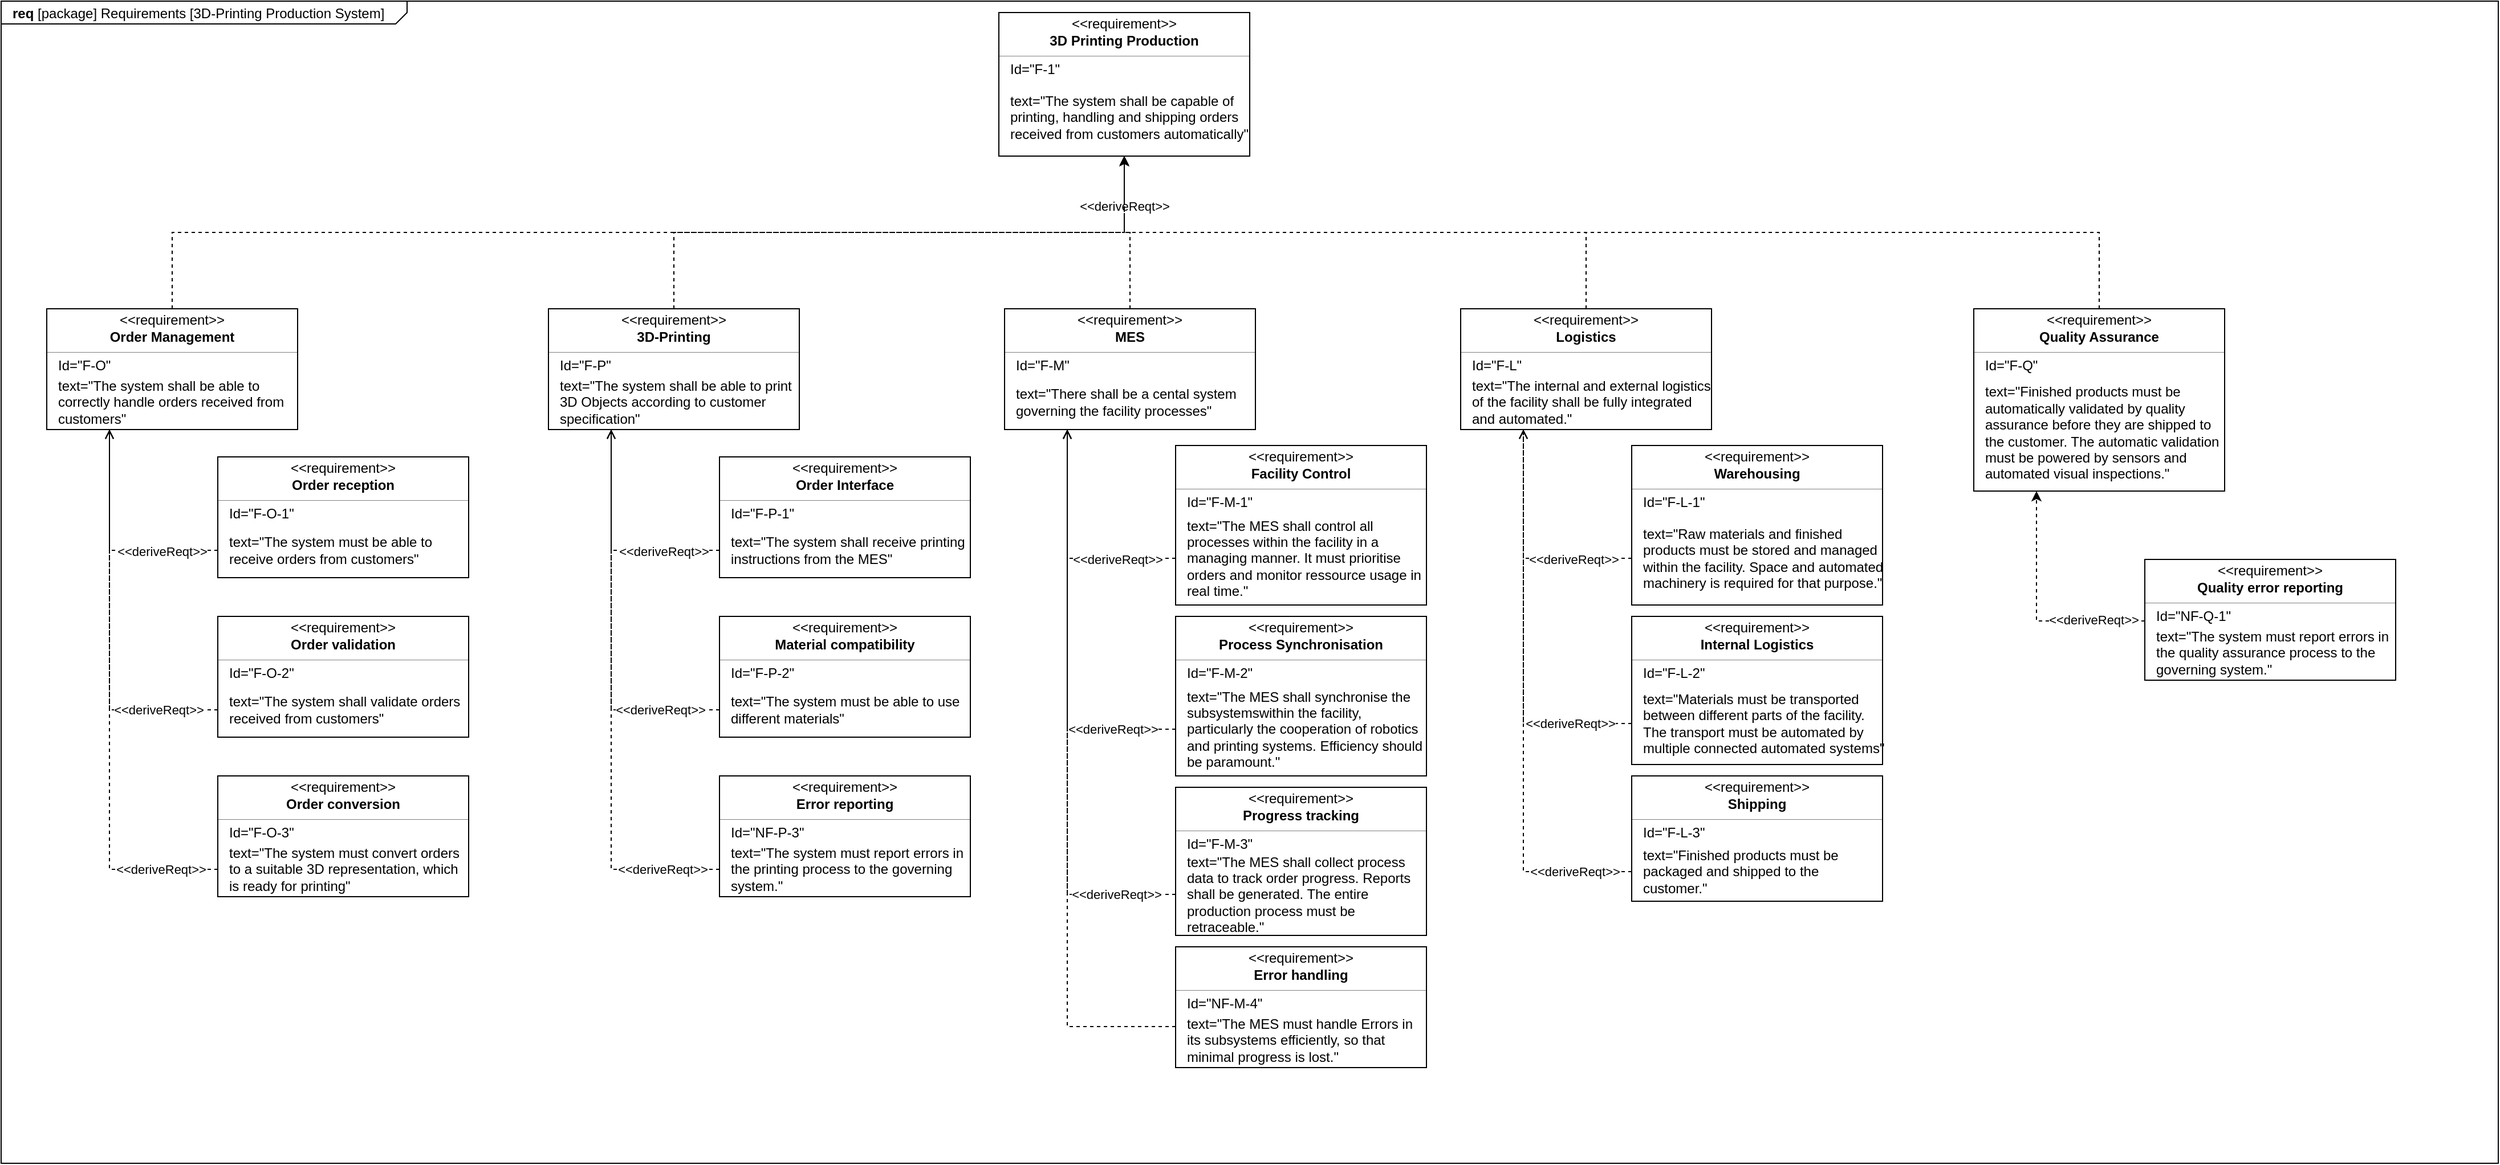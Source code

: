 <mxfile version="24.8.0">
  <diagram name="Page-1" id="KCYgEHQ_xMG1G2WC19Dg">
    <mxGraphModel dx="2444" dy="998" grid="1" gridSize="10" guides="1" tooltips="1" connect="1" arrows="1" fold="1" page="1" pageScale="1" pageWidth="850" pageHeight="1100" math="0" shadow="0">
      <root>
        <mxCell id="0" />
        <mxCell id="1" parent="0" />
        <mxCell id="_IO0_zcIHggkC3envVkG-2" value="&lt;p style=&quot;margin:0px;margin-top:4px;margin-left:10px;text-align:left;&quot;&gt;&lt;b&gt;req&lt;/b&gt; [package] Requirements [3D-Printing Production System]&lt;br&gt;&lt;/p&gt;" style="html=1;shape=mxgraph.sysml.package;html=1;overflow=fill;whiteSpace=wrap;labelX=356;" parent="1" vertex="1">
          <mxGeometry x="-560" y="50" width="2190" height="1020" as="geometry" />
        </mxCell>
        <mxCell id="_IO0_zcIHggkC3envVkG-3" value="" style="fontStyle=1;align=center;verticalAlign=middle;childLayout=stackLayout;horizontal=1;horizontalStack=0;resizeParent=1;resizeParentMax=0;resizeLast=0;marginBottom=0;" parent="1" vertex="1">
          <mxGeometry x="315" y="60" width="220" height="126" as="geometry" />
        </mxCell>
        <mxCell id="_IO0_zcIHggkC3envVkG-4" value="&amp;lt;&amp;lt;requirement&amp;gt;&amp;gt;" style="html=1;align=center;spacing=0;verticalAlign=middle;strokeColor=none;fillColor=none;whiteSpace=wrap;spacingTop=3;" parent="_IO0_zcIHggkC3envVkG-3" vertex="1">
          <mxGeometry width="220" height="16" as="geometry" />
        </mxCell>
        <mxCell id="_IO0_zcIHggkC3envVkG-5" value="3D Printing Production" style="html=1;align=center;spacing=0;verticalAlign=middle;strokeColor=none;fillColor=none;whiteSpace=wrap;fontStyle=1" parent="_IO0_zcIHggkC3envVkG-3" vertex="1">
          <mxGeometry y="16" width="220" height="18" as="geometry" />
        </mxCell>
        <mxCell id="_IO0_zcIHggkC3envVkG-6" value="" style="line;strokeWidth=0.25;fillColor=none;align=left;verticalAlign=middle;spacingTop=-1;spacingLeft=3;spacingRight=3;rotatable=0;labelPosition=right;points=[];portConstraint=eastwest;" parent="_IO0_zcIHggkC3envVkG-3" vertex="1">
          <mxGeometry y="34" width="220" height="8" as="geometry" />
        </mxCell>
        <mxCell id="_IO0_zcIHggkC3envVkG-8" value="Id=&quot;F-1&quot;" style="html=1;align=left;spacing=0;verticalAlign=middle;strokeColor=none;fillColor=none;whiteSpace=wrap;spacingLeft=10;" parent="_IO0_zcIHggkC3envVkG-3" vertex="1">
          <mxGeometry y="42" width="220" height="16" as="geometry" />
        </mxCell>
        <mxCell id="_IO0_zcIHggkC3envVkG-7" value="text=&quot;The system shall be capable of printing, handling and shipping orders received from customers automatically&quot;" style="html=1;align=left;spacing=0;verticalAlign=middle;strokeColor=none;fillColor=none;whiteSpace=wrap;spacingLeft=10;" parent="_IO0_zcIHggkC3envVkG-3" vertex="1">
          <mxGeometry y="58" width="220" height="68" as="geometry" />
        </mxCell>
        <mxCell id="_IO0_zcIHggkC3envVkG-10" value="" style="fontStyle=1;align=center;verticalAlign=middle;childLayout=stackLayout;horizontal=1;horizontalStack=0;resizeParent=1;resizeParentMax=0;resizeLast=0;marginBottom=0;" parent="1" vertex="1">
          <mxGeometry x="-520" y="320" width="220" height="106" as="geometry" />
        </mxCell>
        <mxCell id="_IO0_zcIHggkC3envVkG-11" value="&amp;lt;&amp;lt;requirement&amp;gt;&amp;gt;" style="html=1;align=center;spacing=0;verticalAlign=middle;strokeColor=none;fillColor=none;whiteSpace=wrap;spacingTop=3;" parent="_IO0_zcIHggkC3envVkG-10" vertex="1">
          <mxGeometry width="220" height="16" as="geometry" />
        </mxCell>
        <mxCell id="_IO0_zcIHggkC3envVkG-12" value="Order Management" style="html=1;align=center;spacing=0;verticalAlign=middle;strokeColor=none;fillColor=none;whiteSpace=wrap;fontStyle=1" parent="_IO0_zcIHggkC3envVkG-10" vertex="1">
          <mxGeometry y="16" width="220" height="18" as="geometry" />
        </mxCell>
        <mxCell id="_IO0_zcIHggkC3envVkG-13" value="" style="line;strokeWidth=0.25;fillColor=none;align=left;verticalAlign=middle;spacingTop=-1;spacingLeft=3;spacingRight=3;rotatable=0;labelPosition=right;points=[];portConstraint=eastwest;" parent="_IO0_zcIHggkC3envVkG-10" vertex="1">
          <mxGeometry y="34" width="220" height="8" as="geometry" />
        </mxCell>
        <mxCell id="_IO0_zcIHggkC3envVkG-15" value="Id=&quot;F-O&quot;" style="html=1;align=left;spacing=0;verticalAlign=middle;strokeColor=none;fillColor=none;whiteSpace=wrap;spacingLeft=10;" parent="_IO0_zcIHggkC3envVkG-10" vertex="1">
          <mxGeometry y="42" width="220" height="16" as="geometry" />
        </mxCell>
        <mxCell id="_IO0_zcIHggkC3envVkG-14" value="text=&quot;The system shall be able to correctly handle orders received from customers&quot;" style="html=1;align=left;spacing=0;verticalAlign=middle;strokeColor=none;fillColor=none;whiteSpace=wrap;spacingLeft=10;" parent="_IO0_zcIHggkC3envVkG-10" vertex="1">
          <mxGeometry y="58" width="220" height="48" as="geometry" />
        </mxCell>
        <mxCell id="_IO0_zcIHggkC3envVkG-28" style="edgeStyle=orthogonalEdgeStyle;rounded=0;orthogonalLoop=1;jettySize=auto;html=1;exitX=0.5;exitY=0;exitDx=0;exitDy=0;entryX=0.5;entryY=1;entryDx=0;entryDy=0;dashed=1;endArrow=open;endFill=0;" parent="1" source="_IO0_zcIHggkC3envVkG-11" target="_IO0_zcIHggkC3envVkG-7" edge="1">
          <mxGeometry relative="1" as="geometry" />
        </mxCell>
        <mxCell id="_IO0_zcIHggkC3envVkG-29" value="&lt;div&gt;&amp;lt;&amp;lt;deriveReqt&amp;gt;&amp;gt;&lt;/div&gt;" style="edgeLabel;html=1;align=center;verticalAlign=middle;resizable=0;points=[];" parent="_IO0_zcIHggkC3envVkG-28" vertex="1" connectable="0">
          <mxGeometry x="-0.199" y="1" relative="1" as="geometry">
            <mxPoint x="514" y="-22" as="offset" />
          </mxGeometry>
        </mxCell>
        <mxCell id="_IO0_zcIHggkC3envVkG-30" value="" style="fontStyle=1;align=center;verticalAlign=middle;childLayout=stackLayout;horizontal=1;horizontalStack=0;resizeParent=1;resizeParentMax=0;resizeLast=0;marginBottom=0;" parent="1" vertex="1">
          <mxGeometry x="-370" y="590" width="220" height="106" as="geometry" />
        </mxCell>
        <mxCell id="_IO0_zcIHggkC3envVkG-31" value="&amp;lt;&amp;lt;requirement&amp;gt;&amp;gt;" style="html=1;align=center;spacing=0;verticalAlign=middle;strokeColor=none;fillColor=none;whiteSpace=wrap;spacingTop=3;" parent="_IO0_zcIHggkC3envVkG-30" vertex="1">
          <mxGeometry width="220" height="16" as="geometry" />
        </mxCell>
        <mxCell id="_IO0_zcIHggkC3envVkG-32" value="Order validation" style="html=1;align=center;spacing=0;verticalAlign=middle;strokeColor=none;fillColor=none;whiteSpace=wrap;fontStyle=1" parent="_IO0_zcIHggkC3envVkG-30" vertex="1">
          <mxGeometry y="16" width="220" height="18" as="geometry" />
        </mxCell>
        <mxCell id="_IO0_zcIHggkC3envVkG-33" value="" style="line;strokeWidth=0.25;fillColor=none;align=left;verticalAlign=middle;spacingTop=-1;spacingLeft=3;spacingRight=3;rotatable=0;labelPosition=right;points=[];portConstraint=eastwest;" parent="_IO0_zcIHggkC3envVkG-30" vertex="1">
          <mxGeometry y="34" width="220" height="8" as="geometry" />
        </mxCell>
        <mxCell id="_IO0_zcIHggkC3envVkG-35" value="Id=&quot;F-O-2&quot;" style="html=1;align=left;spacing=0;verticalAlign=middle;strokeColor=none;fillColor=none;whiteSpace=wrap;spacingLeft=10;" parent="_IO0_zcIHggkC3envVkG-30" vertex="1">
          <mxGeometry y="42" width="220" height="16" as="geometry" />
        </mxCell>
        <mxCell id="_IO0_zcIHggkC3envVkG-34" value="text=&quot;The system shall validate orders received from customers&quot;" style="html=1;align=left;spacing=0;verticalAlign=middle;strokeColor=none;fillColor=none;whiteSpace=wrap;spacingLeft=10;" parent="_IO0_zcIHggkC3envVkG-30" vertex="1">
          <mxGeometry y="58" width="220" height="48" as="geometry" />
        </mxCell>
        <mxCell id="_IO0_zcIHggkC3envVkG-36" value="" style="fontStyle=1;align=center;verticalAlign=middle;childLayout=stackLayout;horizontal=1;horizontalStack=0;resizeParent=1;resizeParentMax=0;resizeLast=0;marginBottom=0;" parent="1" vertex="1">
          <mxGeometry x="-370" y="450" width="220" height="106" as="geometry" />
        </mxCell>
        <mxCell id="_IO0_zcIHggkC3envVkG-37" value="&amp;lt;&amp;lt;requirement&amp;gt;&amp;gt;" style="html=1;align=center;spacing=0;verticalAlign=middle;strokeColor=none;fillColor=none;whiteSpace=wrap;spacingTop=3;" parent="_IO0_zcIHggkC3envVkG-36" vertex="1">
          <mxGeometry width="220" height="16" as="geometry" />
        </mxCell>
        <mxCell id="_IO0_zcIHggkC3envVkG-38" value="Order reception" style="html=1;align=center;spacing=0;verticalAlign=middle;strokeColor=none;fillColor=none;whiteSpace=wrap;fontStyle=1" parent="_IO0_zcIHggkC3envVkG-36" vertex="1">
          <mxGeometry y="16" width="220" height="18" as="geometry" />
        </mxCell>
        <mxCell id="_IO0_zcIHggkC3envVkG-39" value="" style="line;strokeWidth=0.25;fillColor=none;align=left;verticalAlign=middle;spacingTop=-1;spacingLeft=3;spacingRight=3;rotatable=0;labelPosition=right;points=[];portConstraint=eastwest;" parent="_IO0_zcIHggkC3envVkG-36" vertex="1">
          <mxGeometry y="34" width="220" height="8" as="geometry" />
        </mxCell>
        <mxCell id="_IO0_zcIHggkC3envVkG-41" value="Id=&quot;F-O-1&quot;" style="html=1;align=left;spacing=0;verticalAlign=middle;strokeColor=none;fillColor=none;whiteSpace=wrap;spacingLeft=10;" parent="_IO0_zcIHggkC3envVkG-36" vertex="1">
          <mxGeometry y="42" width="220" height="16" as="geometry" />
        </mxCell>
        <mxCell id="_IO0_zcIHggkC3envVkG-40" value="text=&quot;The system must be able to receive orders from customers&quot;" style="html=1;align=left;spacing=0;verticalAlign=middle;strokeColor=none;fillColor=none;whiteSpace=wrap;spacingLeft=10;" parent="_IO0_zcIHggkC3envVkG-36" vertex="1">
          <mxGeometry y="58" width="220" height="48" as="geometry" />
        </mxCell>
        <mxCell id="_IO0_zcIHggkC3envVkG-42" value="" style="fontStyle=1;align=center;verticalAlign=middle;childLayout=stackLayout;horizontal=1;horizontalStack=0;resizeParent=1;resizeParentMax=0;resizeLast=0;marginBottom=0;" parent="1" vertex="1">
          <mxGeometry x="-370" y="730" width="220" height="106" as="geometry" />
        </mxCell>
        <mxCell id="_IO0_zcIHggkC3envVkG-43" value="&amp;lt;&amp;lt;requirement&amp;gt;&amp;gt;" style="html=1;align=center;spacing=0;verticalAlign=middle;strokeColor=none;fillColor=none;whiteSpace=wrap;spacingTop=3;" parent="_IO0_zcIHggkC3envVkG-42" vertex="1">
          <mxGeometry width="220" height="16" as="geometry" />
        </mxCell>
        <mxCell id="_IO0_zcIHggkC3envVkG-44" value="Order conversion" style="html=1;align=center;spacing=0;verticalAlign=middle;strokeColor=none;fillColor=none;whiteSpace=wrap;fontStyle=1" parent="_IO0_zcIHggkC3envVkG-42" vertex="1">
          <mxGeometry y="16" width="220" height="18" as="geometry" />
        </mxCell>
        <mxCell id="_IO0_zcIHggkC3envVkG-45" value="" style="line;strokeWidth=0.25;fillColor=none;align=left;verticalAlign=middle;spacingTop=-1;spacingLeft=3;spacingRight=3;rotatable=0;labelPosition=right;points=[];portConstraint=eastwest;" parent="_IO0_zcIHggkC3envVkG-42" vertex="1">
          <mxGeometry y="34" width="220" height="8" as="geometry" />
        </mxCell>
        <mxCell id="_IO0_zcIHggkC3envVkG-47" value="Id=&quot;F-O-3&quot;" style="html=1;align=left;spacing=0;verticalAlign=middle;strokeColor=none;fillColor=none;whiteSpace=wrap;spacingLeft=10;" parent="_IO0_zcIHggkC3envVkG-42" vertex="1">
          <mxGeometry y="42" width="220" height="16" as="geometry" />
        </mxCell>
        <mxCell id="_IO0_zcIHggkC3envVkG-46" value="text=&quot;The system must convert orders to a suitable 3D representation, which is ready for printing&quot;" style="html=1;align=left;spacing=0;verticalAlign=middle;strokeColor=none;fillColor=none;whiteSpace=wrap;spacingLeft=10;" parent="_IO0_zcIHggkC3envVkG-42" vertex="1">
          <mxGeometry y="58" width="220" height="48" as="geometry" />
        </mxCell>
        <mxCell id="_IO0_zcIHggkC3envVkG-48" style="edgeStyle=orthogonalEdgeStyle;rounded=0;orthogonalLoop=1;jettySize=auto;html=1;exitX=0;exitY=0.5;exitDx=0;exitDy=0;entryX=0.25;entryY=1;entryDx=0;entryDy=0;endArrow=open;endFill=0;dashed=1;" parent="1" source="_IO0_zcIHggkC3envVkG-40" target="_IO0_zcIHggkC3envVkG-14" edge="1">
          <mxGeometry relative="1" as="geometry">
            <mxPoint x="-465" y="420" as="targetPoint" />
          </mxGeometry>
        </mxCell>
        <mxCell id="_IO0_zcIHggkC3envVkG-52" value="&amp;lt;&amp;lt;deriveReqt&amp;gt;&amp;gt;" style="edgeLabel;html=1;align=center;verticalAlign=middle;resizable=0;points=[];" parent="_IO0_zcIHggkC3envVkG-48" vertex="1" connectable="0">
          <mxGeometry x="-0.509" y="1" relative="1" as="geometry">
            <mxPoint as="offset" />
          </mxGeometry>
        </mxCell>
        <mxCell id="_IO0_zcIHggkC3envVkG-50" style="edgeStyle=orthogonalEdgeStyle;rounded=0;orthogonalLoop=1;jettySize=auto;html=1;exitX=0;exitY=0.5;exitDx=0;exitDy=0;entryX=0.25;entryY=1;entryDx=0;entryDy=0;dashed=1;endArrow=open;endFill=0;" parent="1" source="_IO0_zcIHggkC3envVkG-34" target="_IO0_zcIHggkC3envVkG-14" edge="1">
          <mxGeometry relative="1" as="geometry">
            <mxPoint x="-470" y="430" as="targetPoint" />
          </mxGeometry>
        </mxCell>
        <mxCell id="_IO0_zcIHggkC3envVkG-53" value="&amp;lt;&amp;lt;deriveReqt&amp;gt;&amp;gt;" style="edgeLabel;html=1;align=center;verticalAlign=middle;resizable=0;points=[];" parent="_IO0_zcIHggkC3envVkG-50" vertex="1" connectable="0">
          <mxGeometry x="-0.694" relative="1" as="geometry">
            <mxPoint as="offset" />
          </mxGeometry>
        </mxCell>
        <mxCell id="_IO0_zcIHggkC3envVkG-51" style="edgeStyle=orthogonalEdgeStyle;rounded=0;orthogonalLoop=1;jettySize=auto;html=1;exitX=0;exitY=0.5;exitDx=0;exitDy=0;entryX=0.25;entryY=1;entryDx=0;entryDy=0;dashed=1;endArrow=open;endFill=0;" parent="1" source="_IO0_zcIHggkC3envVkG-46" target="_IO0_zcIHggkC3envVkG-14" edge="1">
          <mxGeometry relative="1" as="geometry" />
        </mxCell>
        <mxCell id="_IO0_zcIHggkC3envVkG-54" value="&amp;lt;&amp;lt;deriveReqt&amp;gt;&amp;gt;" style="edgeLabel;html=1;align=center;verticalAlign=middle;resizable=0;points=[];" parent="_IO0_zcIHggkC3envVkG-51" vertex="1" connectable="0">
          <mxGeometry x="-0.793" relative="1" as="geometry">
            <mxPoint as="offset" />
          </mxGeometry>
        </mxCell>
        <mxCell id="_IO0_zcIHggkC3envVkG-85" value="" style="fontStyle=1;align=center;verticalAlign=middle;childLayout=stackLayout;horizontal=1;horizontalStack=0;resizeParent=1;resizeParentMax=0;resizeLast=0;marginBottom=0;" parent="1" vertex="1">
          <mxGeometry x="-80" y="320" width="220" height="106" as="geometry" />
        </mxCell>
        <mxCell id="_IO0_zcIHggkC3envVkG-86" value="&amp;lt;&amp;lt;requirement&amp;gt;&amp;gt;" style="html=1;align=center;spacing=0;verticalAlign=middle;strokeColor=none;fillColor=none;whiteSpace=wrap;spacingTop=3;" parent="_IO0_zcIHggkC3envVkG-85" vertex="1">
          <mxGeometry width="220" height="16" as="geometry" />
        </mxCell>
        <mxCell id="_IO0_zcIHggkC3envVkG-87" value="3D-Printing" style="html=1;align=center;spacing=0;verticalAlign=middle;strokeColor=none;fillColor=none;whiteSpace=wrap;fontStyle=1" parent="_IO0_zcIHggkC3envVkG-85" vertex="1">
          <mxGeometry y="16" width="220" height="18" as="geometry" />
        </mxCell>
        <mxCell id="_IO0_zcIHggkC3envVkG-88" value="" style="line;strokeWidth=0.25;fillColor=none;align=left;verticalAlign=middle;spacingTop=-1;spacingLeft=3;spacingRight=3;rotatable=0;labelPosition=right;points=[];portConstraint=eastwest;" parent="_IO0_zcIHggkC3envVkG-85" vertex="1">
          <mxGeometry y="34" width="220" height="8" as="geometry" />
        </mxCell>
        <mxCell id="_IO0_zcIHggkC3envVkG-89" value="Id=&quot;F-P&quot;" style="html=1;align=left;spacing=0;verticalAlign=middle;strokeColor=none;fillColor=none;whiteSpace=wrap;spacingLeft=10;" parent="_IO0_zcIHggkC3envVkG-85" vertex="1">
          <mxGeometry y="42" width="220" height="16" as="geometry" />
        </mxCell>
        <mxCell id="_IO0_zcIHggkC3envVkG-90" value="text=&quot;The system shall be able to print 3D Objects according to customer specification&quot;" style="html=1;align=left;spacing=0;verticalAlign=middle;strokeColor=none;fillColor=none;whiteSpace=wrap;spacingLeft=10;" parent="_IO0_zcIHggkC3envVkG-85" vertex="1">
          <mxGeometry y="58" width="220" height="48" as="geometry" />
        </mxCell>
        <mxCell id="_IO0_zcIHggkC3envVkG-91" value="" style="fontStyle=1;align=center;verticalAlign=middle;childLayout=stackLayout;horizontal=1;horizontalStack=0;resizeParent=1;resizeParentMax=0;resizeLast=0;marginBottom=0;" parent="1" vertex="1">
          <mxGeometry x="70" y="590" width="220" height="106" as="geometry" />
        </mxCell>
        <mxCell id="_IO0_zcIHggkC3envVkG-92" value="&amp;lt;&amp;lt;requirement&amp;gt;&amp;gt;" style="html=1;align=center;spacing=0;verticalAlign=middle;strokeColor=none;fillColor=none;whiteSpace=wrap;spacingTop=3;" parent="_IO0_zcIHggkC3envVkG-91" vertex="1">
          <mxGeometry width="220" height="16" as="geometry" />
        </mxCell>
        <mxCell id="_IO0_zcIHggkC3envVkG-93" value="Material compatibility" style="html=1;align=center;spacing=0;verticalAlign=middle;strokeColor=none;fillColor=none;whiteSpace=wrap;fontStyle=1" parent="_IO0_zcIHggkC3envVkG-91" vertex="1">
          <mxGeometry y="16" width="220" height="18" as="geometry" />
        </mxCell>
        <mxCell id="_IO0_zcIHggkC3envVkG-94" value="" style="line;strokeWidth=0.25;fillColor=none;align=left;verticalAlign=middle;spacingTop=-1;spacingLeft=3;spacingRight=3;rotatable=0;labelPosition=right;points=[];portConstraint=eastwest;" parent="_IO0_zcIHggkC3envVkG-91" vertex="1">
          <mxGeometry y="34" width="220" height="8" as="geometry" />
        </mxCell>
        <mxCell id="_IO0_zcIHggkC3envVkG-95" value="Id=&quot;F-P-2&quot;" style="html=1;align=left;spacing=0;verticalAlign=middle;strokeColor=none;fillColor=none;whiteSpace=wrap;spacingLeft=10;" parent="_IO0_zcIHggkC3envVkG-91" vertex="1">
          <mxGeometry y="42" width="220" height="16" as="geometry" />
        </mxCell>
        <mxCell id="_IO0_zcIHggkC3envVkG-96" value="text=&quot;The system must be able to use different materials&quot;" style="html=1;align=left;spacing=0;verticalAlign=middle;strokeColor=none;fillColor=none;whiteSpace=wrap;spacingLeft=10;" parent="_IO0_zcIHggkC3envVkG-91" vertex="1">
          <mxGeometry y="58" width="220" height="48" as="geometry" />
        </mxCell>
        <mxCell id="_IO0_zcIHggkC3envVkG-97" value="" style="fontStyle=1;align=center;verticalAlign=middle;childLayout=stackLayout;horizontal=1;horizontalStack=0;resizeParent=1;resizeParentMax=0;resizeLast=0;marginBottom=0;" parent="1" vertex="1">
          <mxGeometry x="70" y="450" width="220" height="106" as="geometry" />
        </mxCell>
        <mxCell id="_IO0_zcIHggkC3envVkG-98" value="&amp;lt;&amp;lt;requirement&amp;gt;&amp;gt;" style="html=1;align=center;spacing=0;verticalAlign=middle;strokeColor=none;fillColor=none;whiteSpace=wrap;spacingTop=3;" parent="_IO0_zcIHggkC3envVkG-97" vertex="1">
          <mxGeometry width="220" height="16" as="geometry" />
        </mxCell>
        <mxCell id="_IO0_zcIHggkC3envVkG-99" value="Order Interface" style="html=1;align=center;spacing=0;verticalAlign=middle;strokeColor=none;fillColor=none;whiteSpace=wrap;fontStyle=1" parent="_IO0_zcIHggkC3envVkG-97" vertex="1">
          <mxGeometry y="16" width="220" height="18" as="geometry" />
        </mxCell>
        <mxCell id="_IO0_zcIHggkC3envVkG-100" value="" style="line;strokeWidth=0.25;fillColor=none;align=left;verticalAlign=middle;spacingTop=-1;spacingLeft=3;spacingRight=3;rotatable=0;labelPosition=right;points=[];portConstraint=eastwest;" parent="_IO0_zcIHggkC3envVkG-97" vertex="1">
          <mxGeometry y="34" width="220" height="8" as="geometry" />
        </mxCell>
        <mxCell id="_IO0_zcIHggkC3envVkG-101" value="Id=&quot;F-P-1&quot;" style="html=1;align=left;spacing=0;verticalAlign=middle;strokeColor=none;fillColor=none;whiteSpace=wrap;spacingLeft=10;" parent="_IO0_zcIHggkC3envVkG-97" vertex="1">
          <mxGeometry y="42" width="220" height="16" as="geometry" />
        </mxCell>
        <mxCell id="_IO0_zcIHggkC3envVkG-102" value="text=&quot;The system shall receive printing instructions from the MES&quot;" style="html=1;align=left;spacing=0;verticalAlign=middle;strokeColor=none;fillColor=none;whiteSpace=wrap;spacingLeft=10;" parent="_IO0_zcIHggkC3envVkG-97" vertex="1">
          <mxGeometry y="58" width="220" height="48" as="geometry" />
        </mxCell>
        <mxCell id="_IO0_zcIHggkC3envVkG-103" value="" style="fontStyle=1;align=center;verticalAlign=middle;childLayout=stackLayout;horizontal=1;horizontalStack=0;resizeParent=1;resizeParentMax=0;resizeLast=0;marginBottom=0;" parent="1" vertex="1">
          <mxGeometry x="70" y="730" width="220" height="106" as="geometry" />
        </mxCell>
        <mxCell id="_IO0_zcIHggkC3envVkG-104" value="&amp;lt;&amp;lt;requirement&amp;gt;&amp;gt;" style="html=1;align=center;spacing=0;verticalAlign=middle;strokeColor=none;fillColor=none;whiteSpace=wrap;spacingTop=3;" parent="_IO0_zcIHggkC3envVkG-103" vertex="1">
          <mxGeometry width="220" height="16" as="geometry" />
        </mxCell>
        <mxCell id="_IO0_zcIHggkC3envVkG-105" value="Error reporting" style="html=1;align=center;spacing=0;verticalAlign=middle;strokeColor=none;fillColor=none;whiteSpace=wrap;fontStyle=1" parent="_IO0_zcIHggkC3envVkG-103" vertex="1">
          <mxGeometry y="16" width="220" height="18" as="geometry" />
        </mxCell>
        <mxCell id="_IO0_zcIHggkC3envVkG-106" value="" style="line;strokeWidth=0.25;fillColor=none;align=left;verticalAlign=middle;spacingTop=-1;spacingLeft=3;spacingRight=3;rotatable=0;labelPosition=right;points=[];portConstraint=eastwest;" parent="_IO0_zcIHggkC3envVkG-103" vertex="1">
          <mxGeometry y="34" width="220" height="8" as="geometry" />
        </mxCell>
        <mxCell id="_IO0_zcIHggkC3envVkG-107" value="Id=&quot;NF-P-3&quot;" style="html=1;align=left;spacing=0;verticalAlign=middle;strokeColor=none;fillColor=none;whiteSpace=wrap;spacingLeft=10;" parent="_IO0_zcIHggkC3envVkG-103" vertex="1">
          <mxGeometry y="42" width="220" height="16" as="geometry" />
        </mxCell>
        <mxCell id="_IO0_zcIHggkC3envVkG-108" value="text=&quot;The system must report errors in the printing process to the governing system.&quot;" style="html=1;align=left;spacing=0;verticalAlign=middle;strokeColor=none;fillColor=none;whiteSpace=wrap;spacingLeft=10;" parent="_IO0_zcIHggkC3envVkG-103" vertex="1">
          <mxGeometry y="58" width="220" height="48" as="geometry" />
        </mxCell>
        <mxCell id="_IO0_zcIHggkC3envVkG-109" style="edgeStyle=orthogonalEdgeStyle;rounded=0;orthogonalLoop=1;jettySize=auto;html=1;exitX=0;exitY=0.5;exitDx=0;exitDy=0;entryX=0.25;entryY=1;entryDx=0;entryDy=0;endArrow=open;endFill=0;dashed=1;" parent="1" source="_IO0_zcIHggkC3envVkG-102" target="_IO0_zcIHggkC3envVkG-90" edge="1">
          <mxGeometry relative="1" as="geometry">
            <mxPoint x="-25" y="420" as="targetPoint" />
          </mxGeometry>
        </mxCell>
        <mxCell id="_IO0_zcIHggkC3envVkG-110" value="&amp;lt;&amp;lt;deriveReqt&amp;gt;&amp;gt;" style="edgeLabel;html=1;align=center;verticalAlign=middle;resizable=0;points=[];" parent="_IO0_zcIHggkC3envVkG-109" vertex="1" connectable="0">
          <mxGeometry x="-0.509" y="1" relative="1" as="geometry">
            <mxPoint as="offset" />
          </mxGeometry>
        </mxCell>
        <mxCell id="_IO0_zcIHggkC3envVkG-111" style="edgeStyle=orthogonalEdgeStyle;rounded=0;orthogonalLoop=1;jettySize=auto;html=1;exitX=0;exitY=0.5;exitDx=0;exitDy=0;entryX=0.25;entryY=1;entryDx=0;entryDy=0;dashed=1;endArrow=open;endFill=0;" parent="1" source="_IO0_zcIHggkC3envVkG-96" target="_IO0_zcIHggkC3envVkG-90" edge="1">
          <mxGeometry relative="1" as="geometry">
            <mxPoint x="-30" y="430" as="targetPoint" />
          </mxGeometry>
        </mxCell>
        <mxCell id="_IO0_zcIHggkC3envVkG-112" value="&amp;lt;&amp;lt;deriveReqt&amp;gt;&amp;gt;" style="edgeLabel;html=1;align=center;verticalAlign=middle;resizable=0;points=[];" parent="_IO0_zcIHggkC3envVkG-111" vertex="1" connectable="0">
          <mxGeometry x="-0.694" relative="1" as="geometry">
            <mxPoint as="offset" />
          </mxGeometry>
        </mxCell>
        <mxCell id="_IO0_zcIHggkC3envVkG-113" style="edgeStyle=orthogonalEdgeStyle;rounded=0;orthogonalLoop=1;jettySize=auto;html=1;exitX=0;exitY=0.5;exitDx=0;exitDy=0;entryX=0.25;entryY=1;entryDx=0;entryDy=0;dashed=1;endArrow=open;endFill=0;" parent="1" source="_IO0_zcIHggkC3envVkG-108" target="_IO0_zcIHggkC3envVkG-90" edge="1">
          <mxGeometry relative="1" as="geometry" />
        </mxCell>
        <mxCell id="_IO0_zcIHggkC3envVkG-114" value="&amp;lt;&amp;lt;deriveReqt&amp;gt;&amp;gt;" style="edgeLabel;html=1;align=center;verticalAlign=middle;resizable=0;points=[];" parent="_IO0_zcIHggkC3envVkG-113" vertex="1" connectable="0">
          <mxGeometry x="-0.793" relative="1" as="geometry">
            <mxPoint as="offset" />
          </mxGeometry>
        </mxCell>
        <mxCell id="_IO0_zcIHggkC3envVkG-115" style="edgeStyle=orthogonalEdgeStyle;rounded=0;orthogonalLoop=1;jettySize=auto;html=1;exitX=0.5;exitY=0;exitDx=0;exitDy=0;entryX=0.5;entryY=1;entryDx=0;entryDy=0;dashed=1;endArrow=open;endFill=0;" parent="1" source="_IO0_zcIHggkC3envVkG-86" target="_IO0_zcIHggkC3envVkG-7" edge="1">
          <mxGeometry relative="1" as="geometry" />
        </mxCell>
        <mxCell id="_IO0_zcIHggkC3envVkG-116" value="" style="fontStyle=1;align=center;verticalAlign=middle;childLayout=stackLayout;horizontal=1;horizontalStack=0;resizeParent=1;resizeParentMax=0;resizeLast=0;marginBottom=0;" parent="1" vertex="1">
          <mxGeometry x="320" y="320" width="220" height="106" as="geometry" />
        </mxCell>
        <mxCell id="_IO0_zcIHggkC3envVkG-117" value="&amp;lt;&amp;lt;requirement&amp;gt;&amp;gt;" style="html=1;align=center;spacing=0;verticalAlign=middle;strokeColor=none;fillColor=none;whiteSpace=wrap;spacingTop=3;" parent="_IO0_zcIHggkC3envVkG-116" vertex="1">
          <mxGeometry width="220" height="16" as="geometry" />
        </mxCell>
        <mxCell id="_IO0_zcIHggkC3envVkG-118" value="MES" style="html=1;align=center;spacing=0;verticalAlign=middle;strokeColor=none;fillColor=none;whiteSpace=wrap;fontStyle=1" parent="_IO0_zcIHggkC3envVkG-116" vertex="1">
          <mxGeometry y="16" width="220" height="18" as="geometry" />
        </mxCell>
        <mxCell id="_IO0_zcIHggkC3envVkG-119" value="" style="line;strokeWidth=0.25;fillColor=none;align=left;verticalAlign=middle;spacingTop=-1;spacingLeft=3;spacingRight=3;rotatable=0;labelPosition=right;points=[];portConstraint=eastwest;" parent="_IO0_zcIHggkC3envVkG-116" vertex="1">
          <mxGeometry y="34" width="220" height="8" as="geometry" />
        </mxCell>
        <mxCell id="_IO0_zcIHggkC3envVkG-120" value="Id=&quot;F-M&quot;" style="html=1;align=left;spacing=0;verticalAlign=middle;strokeColor=none;fillColor=none;whiteSpace=wrap;spacingLeft=10;" parent="_IO0_zcIHggkC3envVkG-116" vertex="1">
          <mxGeometry y="42" width="220" height="16" as="geometry" />
        </mxCell>
        <mxCell id="_IO0_zcIHggkC3envVkG-121" value="text=&quot;There shall be a cental system governing the facility processes&quot;" style="html=1;align=left;spacing=0;verticalAlign=middle;strokeColor=none;fillColor=none;whiteSpace=wrap;spacingLeft=10;" parent="_IO0_zcIHggkC3envVkG-116" vertex="1">
          <mxGeometry y="58" width="220" height="48" as="geometry" />
        </mxCell>
        <mxCell id="_IO0_zcIHggkC3envVkG-122" value="" style="fontStyle=1;align=center;verticalAlign=middle;childLayout=stackLayout;horizontal=1;horizontalStack=0;resizeParent=1;resizeParentMax=0;resizeLast=0;marginBottom=0;" parent="1" vertex="1">
          <mxGeometry x="470" y="590" width="220" height="140" as="geometry" />
        </mxCell>
        <mxCell id="_IO0_zcIHggkC3envVkG-123" value="&amp;lt;&amp;lt;requirement&amp;gt;&amp;gt;" style="html=1;align=center;spacing=0;verticalAlign=middle;strokeColor=none;fillColor=none;whiteSpace=wrap;spacingTop=3;" parent="_IO0_zcIHggkC3envVkG-122" vertex="1">
          <mxGeometry width="220" height="16" as="geometry" />
        </mxCell>
        <mxCell id="_IO0_zcIHggkC3envVkG-124" value="Process Synchronisation" style="html=1;align=center;spacing=0;verticalAlign=middle;strokeColor=none;fillColor=none;whiteSpace=wrap;fontStyle=1" parent="_IO0_zcIHggkC3envVkG-122" vertex="1">
          <mxGeometry y="16" width="220" height="18" as="geometry" />
        </mxCell>
        <mxCell id="_IO0_zcIHggkC3envVkG-125" value="" style="line;strokeWidth=0.25;fillColor=none;align=left;verticalAlign=middle;spacingTop=-1;spacingLeft=3;spacingRight=3;rotatable=0;labelPosition=right;points=[];portConstraint=eastwest;" parent="_IO0_zcIHggkC3envVkG-122" vertex="1">
          <mxGeometry y="34" width="220" height="8" as="geometry" />
        </mxCell>
        <mxCell id="_IO0_zcIHggkC3envVkG-126" value="Id=&quot;F-M-2&quot;" style="html=1;align=left;spacing=0;verticalAlign=middle;strokeColor=none;fillColor=none;whiteSpace=wrap;spacingLeft=10;" parent="_IO0_zcIHggkC3envVkG-122" vertex="1">
          <mxGeometry y="42" width="220" height="16" as="geometry" />
        </mxCell>
        <mxCell id="_IO0_zcIHggkC3envVkG-127" value="text=&quot;The MES shall synchronise the subsystemswithin the facility, particularly the cooperation of robotics and printing systems. Efficiency should be paramount.&quot;" style="html=1;align=left;spacing=0;verticalAlign=middle;strokeColor=none;fillColor=none;whiteSpace=wrap;spacingLeft=10;" parent="_IO0_zcIHggkC3envVkG-122" vertex="1">
          <mxGeometry y="58" width="220" height="82" as="geometry" />
        </mxCell>
        <mxCell id="_IO0_zcIHggkC3envVkG-128" value="" style="fontStyle=1;align=center;verticalAlign=middle;childLayout=stackLayout;horizontal=1;horizontalStack=0;resizeParent=1;resizeParentMax=0;resizeLast=0;marginBottom=0;" parent="1" vertex="1">
          <mxGeometry x="470" y="440" width="220" height="140" as="geometry" />
        </mxCell>
        <mxCell id="_IO0_zcIHggkC3envVkG-129" value="&amp;lt;&amp;lt;requirement&amp;gt;&amp;gt;" style="html=1;align=center;spacing=0;verticalAlign=middle;strokeColor=none;fillColor=none;whiteSpace=wrap;spacingTop=3;" parent="_IO0_zcIHggkC3envVkG-128" vertex="1">
          <mxGeometry width="220" height="16" as="geometry" />
        </mxCell>
        <mxCell id="_IO0_zcIHggkC3envVkG-130" value="Facility Control" style="html=1;align=center;spacing=0;verticalAlign=middle;strokeColor=none;fillColor=none;whiteSpace=wrap;fontStyle=1" parent="_IO0_zcIHggkC3envVkG-128" vertex="1">
          <mxGeometry y="16" width="220" height="18" as="geometry" />
        </mxCell>
        <mxCell id="_IO0_zcIHggkC3envVkG-131" value="" style="line;strokeWidth=0.25;fillColor=none;align=left;verticalAlign=middle;spacingTop=-1;spacingLeft=3;spacingRight=3;rotatable=0;labelPosition=right;points=[];portConstraint=eastwest;" parent="_IO0_zcIHggkC3envVkG-128" vertex="1">
          <mxGeometry y="34" width="220" height="8" as="geometry" />
        </mxCell>
        <mxCell id="_IO0_zcIHggkC3envVkG-132" value="Id=&quot;F-M-1&quot;" style="html=1;align=left;spacing=0;verticalAlign=middle;strokeColor=none;fillColor=none;whiteSpace=wrap;spacingLeft=10;" parent="_IO0_zcIHggkC3envVkG-128" vertex="1">
          <mxGeometry y="42" width="220" height="16" as="geometry" />
        </mxCell>
        <mxCell id="_IO0_zcIHggkC3envVkG-133" value="text=&quot;The MES shall control all processes within the facility in a managing manner. It must prioritise orders and monitor ressource usage in real time.&quot;" style="html=1;align=left;spacing=0;verticalAlign=middle;strokeColor=none;fillColor=none;whiteSpace=wrap;spacingLeft=10;" parent="_IO0_zcIHggkC3envVkG-128" vertex="1">
          <mxGeometry y="58" width="220" height="82" as="geometry" />
        </mxCell>
        <mxCell id="_IO0_zcIHggkC3envVkG-134" value="" style="fontStyle=1;align=center;verticalAlign=middle;childLayout=stackLayout;horizontal=1;horizontalStack=0;resizeParent=1;resizeParentMax=0;resizeLast=0;marginBottom=0;" parent="1" vertex="1">
          <mxGeometry x="470" y="740" width="220" height="130" as="geometry" />
        </mxCell>
        <mxCell id="_IO0_zcIHggkC3envVkG-135" value="&amp;lt;&amp;lt;requirement&amp;gt;&amp;gt;" style="html=1;align=center;spacing=0;verticalAlign=middle;strokeColor=none;fillColor=none;whiteSpace=wrap;spacingTop=3;" parent="_IO0_zcIHggkC3envVkG-134" vertex="1">
          <mxGeometry width="220" height="16" as="geometry" />
        </mxCell>
        <mxCell id="_IO0_zcIHggkC3envVkG-136" value="Progress tracking" style="html=1;align=center;spacing=0;verticalAlign=middle;strokeColor=none;fillColor=none;whiteSpace=wrap;fontStyle=1" parent="_IO0_zcIHggkC3envVkG-134" vertex="1">
          <mxGeometry y="16" width="220" height="18" as="geometry" />
        </mxCell>
        <mxCell id="_IO0_zcIHggkC3envVkG-137" value="" style="line;strokeWidth=0.25;fillColor=none;align=left;verticalAlign=middle;spacingTop=-1;spacingLeft=3;spacingRight=3;rotatable=0;labelPosition=right;points=[];portConstraint=eastwest;" parent="_IO0_zcIHggkC3envVkG-134" vertex="1">
          <mxGeometry y="34" width="220" height="8" as="geometry" />
        </mxCell>
        <mxCell id="_IO0_zcIHggkC3envVkG-138" value="Id=&quot;F-M-3&quot;" style="html=1;align=left;spacing=0;verticalAlign=middle;strokeColor=none;fillColor=none;whiteSpace=wrap;spacingLeft=10;" parent="_IO0_zcIHggkC3envVkG-134" vertex="1">
          <mxGeometry y="42" width="220" height="16" as="geometry" />
        </mxCell>
        <mxCell id="_IO0_zcIHggkC3envVkG-139" value="text=&quot;The MES shall collect process data to track order progress. Reports shall be generated. The entire production process must be retraceable.&quot;" style="html=1;align=left;spacing=0;verticalAlign=middle;strokeColor=none;fillColor=none;whiteSpace=wrap;spacingLeft=10;" parent="_IO0_zcIHggkC3envVkG-134" vertex="1">
          <mxGeometry y="58" width="220" height="72" as="geometry" />
        </mxCell>
        <mxCell id="_IO0_zcIHggkC3envVkG-140" style="edgeStyle=orthogonalEdgeStyle;rounded=0;orthogonalLoop=1;jettySize=auto;html=1;exitX=0;exitY=0.5;exitDx=0;exitDy=0;entryX=0.25;entryY=1;entryDx=0;entryDy=0;endArrow=open;endFill=0;dashed=1;" parent="1" source="_IO0_zcIHggkC3envVkG-133" target="_IO0_zcIHggkC3envVkG-121" edge="1">
          <mxGeometry relative="1" as="geometry">
            <mxPoint x="375" y="420" as="targetPoint" />
          </mxGeometry>
        </mxCell>
        <mxCell id="_IO0_zcIHggkC3envVkG-141" value="&amp;lt;&amp;lt;deriveReqt&amp;gt;&amp;gt;" style="edgeLabel;html=1;align=center;verticalAlign=middle;resizable=0;points=[];" parent="_IO0_zcIHggkC3envVkG-140" vertex="1" connectable="0">
          <mxGeometry x="-0.509" y="1" relative="1" as="geometry">
            <mxPoint as="offset" />
          </mxGeometry>
        </mxCell>
        <mxCell id="_IO0_zcIHggkC3envVkG-142" style="edgeStyle=orthogonalEdgeStyle;rounded=0;orthogonalLoop=1;jettySize=auto;html=1;exitX=0;exitY=0.5;exitDx=0;exitDy=0;entryX=0.25;entryY=1;entryDx=0;entryDy=0;dashed=1;endArrow=open;endFill=0;" parent="1" source="_IO0_zcIHggkC3envVkG-127" target="_IO0_zcIHggkC3envVkG-121" edge="1">
          <mxGeometry relative="1" as="geometry">
            <mxPoint x="370" y="430" as="targetPoint" />
          </mxGeometry>
        </mxCell>
        <mxCell id="_IO0_zcIHggkC3envVkG-143" value="&amp;lt;&amp;lt;deriveReqt&amp;gt;&amp;gt;" style="edgeLabel;html=1;align=center;verticalAlign=middle;resizable=0;points=[];" parent="_IO0_zcIHggkC3envVkG-142" vertex="1" connectable="0">
          <mxGeometry x="-0.694" relative="1" as="geometry">
            <mxPoint as="offset" />
          </mxGeometry>
        </mxCell>
        <mxCell id="_IO0_zcIHggkC3envVkG-144" style="edgeStyle=orthogonalEdgeStyle;rounded=0;orthogonalLoop=1;jettySize=auto;html=1;exitX=0;exitY=0.5;exitDx=0;exitDy=0;entryX=0.25;entryY=1;entryDx=0;entryDy=0;dashed=1;endArrow=open;endFill=0;" parent="1" source="_IO0_zcIHggkC3envVkG-139" target="_IO0_zcIHggkC3envVkG-121" edge="1">
          <mxGeometry relative="1" as="geometry" />
        </mxCell>
        <mxCell id="_IO0_zcIHggkC3envVkG-145" value="&amp;lt;&amp;lt;deriveReqt&amp;gt;&amp;gt;" style="edgeLabel;html=1;align=center;verticalAlign=middle;resizable=0;points=[];" parent="_IO0_zcIHggkC3envVkG-144" vertex="1" connectable="0">
          <mxGeometry x="-0.793" relative="1" as="geometry">
            <mxPoint as="offset" />
          </mxGeometry>
        </mxCell>
        <mxCell id="_IO0_zcIHggkC3envVkG-146" style="edgeStyle=orthogonalEdgeStyle;rounded=0;orthogonalLoop=1;jettySize=auto;html=1;exitX=0.5;exitY=0;exitDx=0;exitDy=0;entryX=0.5;entryY=1;entryDx=0;entryDy=0;endArrow=open;endFill=0;dashed=1;" parent="1" source="_IO0_zcIHggkC3envVkG-117" target="_IO0_zcIHggkC3envVkG-7" edge="1">
          <mxGeometry relative="1" as="geometry" />
        </mxCell>
        <mxCell id="_IO0_zcIHggkC3envVkG-154" value="" style="fontStyle=1;align=center;verticalAlign=middle;childLayout=stackLayout;horizontal=1;horizontalStack=0;resizeParent=1;resizeParentMax=0;resizeLast=0;marginBottom=0;" parent="1" vertex="1">
          <mxGeometry x="720" y="320" width="220" height="106" as="geometry" />
        </mxCell>
        <mxCell id="_IO0_zcIHggkC3envVkG-155" value="&amp;lt;&amp;lt;requirement&amp;gt;&amp;gt;" style="html=1;align=center;spacing=0;verticalAlign=middle;strokeColor=none;fillColor=none;whiteSpace=wrap;spacingTop=3;" parent="_IO0_zcIHggkC3envVkG-154" vertex="1">
          <mxGeometry width="220" height="16" as="geometry" />
        </mxCell>
        <mxCell id="_IO0_zcIHggkC3envVkG-156" value="Logistics" style="html=1;align=center;spacing=0;verticalAlign=middle;strokeColor=none;fillColor=none;whiteSpace=wrap;fontStyle=1" parent="_IO0_zcIHggkC3envVkG-154" vertex="1">
          <mxGeometry y="16" width="220" height="18" as="geometry" />
        </mxCell>
        <mxCell id="_IO0_zcIHggkC3envVkG-157" value="" style="line;strokeWidth=0.25;fillColor=none;align=left;verticalAlign=middle;spacingTop=-1;spacingLeft=3;spacingRight=3;rotatable=0;labelPosition=right;points=[];portConstraint=eastwest;" parent="_IO0_zcIHggkC3envVkG-154" vertex="1">
          <mxGeometry y="34" width="220" height="8" as="geometry" />
        </mxCell>
        <mxCell id="_IO0_zcIHggkC3envVkG-158" value="Id=&quot;F-L&quot;" style="html=1;align=left;spacing=0;verticalAlign=middle;strokeColor=none;fillColor=none;whiteSpace=wrap;spacingLeft=10;" parent="_IO0_zcIHggkC3envVkG-154" vertex="1">
          <mxGeometry y="42" width="220" height="16" as="geometry" />
        </mxCell>
        <mxCell id="_IO0_zcIHggkC3envVkG-159" value="text=&quot;The internal and external logistics of the facility shall be fully integrated and automated.&quot;" style="html=1;align=left;spacing=0;verticalAlign=middle;strokeColor=none;fillColor=none;whiteSpace=wrap;spacingLeft=10;" parent="_IO0_zcIHggkC3envVkG-154" vertex="1">
          <mxGeometry y="58" width="220" height="48" as="geometry" />
        </mxCell>
        <mxCell id="_IO0_zcIHggkC3envVkG-160" value="" style="fontStyle=1;align=center;verticalAlign=middle;childLayout=stackLayout;horizontal=1;horizontalStack=0;resizeParent=1;resizeParentMax=0;resizeLast=0;marginBottom=0;" parent="1" vertex="1">
          <mxGeometry x="870" y="590" width="220" height="130" as="geometry" />
        </mxCell>
        <mxCell id="_IO0_zcIHggkC3envVkG-161" value="&amp;lt;&amp;lt;requirement&amp;gt;&amp;gt;" style="html=1;align=center;spacing=0;verticalAlign=middle;strokeColor=none;fillColor=none;whiteSpace=wrap;spacingTop=3;" parent="_IO0_zcIHggkC3envVkG-160" vertex="1">
          <mxGeometry width="220" height="16" as="geometry" />
        </mxCell>
        <mxCell id="_IO0_zcIHggkC3envVkG-162" value="Internal Logistics" style="html=1;align=center;spacing=0;verticalAlign=middle;strokeColor=none;fillColor=none;whiteSpace=wrap;fontStyle=1" parent="_IO0_zcIHggkC3envVkG-160" vertex="1">
          <mxGeometry y="16" width="220" height="18" as="geometry" />
        </mxCell>
        <mxCell id="_IO0_zcIHggkC3envVkG-163" value="" style="line;strokeWidth=0.25;fillColor=none;align=left;verticalAlign=middle;spacingTop=-1;spacingLeft=3;spacingRight=3;rotatable=0;labelPosition=right;points=[];portConstraint=eastwest;" parent="_IO0_zcIHggkC3envVkG-160" vertex="1">
          <mxGeometry y="34" width="220" height="8" as="geometry" />
        </mxCell>
        <mxCell id="_IO0_zcIHggkC3envVkG-164" value="Id=&quot;F-L-2&quot;" style="html=1;align=left;spacing=0;verticalAlign=middle;strokeColor=none;fillColor=none;whiteSpace=wrap;spacingLeft=10;" parent="_IO0_zcIHggkC3envVkG-160" vertex="1">
          <mxGeometry y="42" width="220" height="16" as="geometry" />
        </mxCell>
        <mxCell id="_IO0_zcIHggkC3envVkG-165" value="text=&quot;Materials must be transported between different parts of the facility. The transport must be automated by multiple connected automated systems&quot;" style="html=1;align=left;spacing=0;verticalAlign=middle;strokeColor=none;fillColor=none;whiteSpace=wrap;spacingLeft=10;" parent="_IO0_zcIHggkC3envVkG-160" vertex="1">
          <mxGeometry y="58" width="220" height="72" as="geometry" />
        </mxCell>
        <mxCell id="_IO0_zcIHggkC3envVkG-166" value="" style="fontStyle=1;align=center;verticalAlign=middle;childLayout=stackLayout;horizontal=1;horizontalStack=0;resizeParent=1;resizeParentMax=0;resizeLast=0;marginBottom=0;" parent="1" vertex="1">
          <mxGeometry x="870" y="440" width="220" height="140" as="geometry" />
        </mxCell>
        <mxCell id="_IO0_zcIHggkC3envVkG-167" value="&amp;lt;&amp;lt;requirement&amp;gt;&amp;gt;" style="html=1;align=center;spacing=0;verticalAlign=middle;strokeColor=none;fillColor=none;whiteSpace=wrap;spacingTop=3;" parent="_IO0_zcIHggkC3envVkG-166" vertex="1">
          <mxGeometry width="220" height="16" as="geometry" />
        </mxCell>
        <mxCell id="_IO0_zcIHggkC3envVkG-168" value="Warehousing" style="html=1;align=center;spacing=0;verticalAlign=middle;strokeColor=none;fillColor=none;whiteSpace=wrap;fontStyle=1" parent="_IO0_zcIHggkC3envVkG-166" vertex="1">
          <mxGeometry y="16" width="220" height="18" as="geometry" />
        </mxCell>
        <mxCell id="_IO0_zcIHggkC3envVkG-169" value="" style="line;strokeWidth=0.25;fillColor=none;align=left;verticalAlign=middle;spacingTop=-1;spacingLeft=3;spacingRight=3;rotatable=0;labelPosition=right;points=[];portConstraint=eastwest;" parent="_IO0_zcIHggkC3envVkG-166" vertex="1">
          <mxGeometry y="34" width="220" height="8" as="geometry" />
        </mxCell>
        <mxCell id="_IO0_zcIHggkC3envVkG-170" value="Id=&quot;F-L-1&quot;" style="html=1;align=left;spacing=0;verticalAlign=middle;strokeColor=none;fillColor=none;whiteSpace=wrap;spacingLeft=10;" parent="_IO0_zcIHggkC3envVkG-166" vertex="1">
          <mxGeometry y="42" width="220" height="16" as="geometry" />
        </mxCell>
        <mxCell id="_IO0_zcIHggkC3envVkG-171" value="text=&quot;Raw materials and finished products must be stored and managed within the facility. Space and automated machinery is required for that purpose.&quot;" style="html=1;align=left;spacing=0;verticalAlign=middle;strokeColor=none;fillColor=none;whiteSpace=wrap;spacingLeft=10;" parent="_IO0_zcIHggkC3envVkG-166" vertex="1">
          <mxGeometry y="58" width="220" height="82" as="geometry" />
        </mxCell>
        <mxCell id="_IO0_zcIHggkC3envVkG-172" value="" style="fontStyle=1;align=center;verticalAlign=middle;childLayout=stackLayout;horizontal=1;horizontalStack=0;resizeParent=1;resizeParentMax=0;resizeLast=0;marginBottom=0;" parent="1" vertex="1">
          <mxGeometry x="870" y="730" width="220" height="110" as="geometry" />
        </mxCell>
        <mxCell id="_IO0_zcIHggkC3envVkG-173" value="&amp;lt;&amp;lt;requirement&amp;gt;&amp;gt;" style="html=1;align=center;spacing=0;verticalAlign=middle;strokeColor=none;fillColor=none;whiteSpace=wrap;spacingTop=3;" parent="_IO0_zcIHggkC3envVkG-172" vertex="1">
          <mxGeometry width="220" height="16" as="geometry" />
        </mxCell>
        <mxCell id="_IO0_zcIHggkC3envVkG-174" value="Shipping" style="html=1;align=center;spacing=0;verticalAlign=middle;strokeColor=none;fillColor=none;whiteSpace=wrap;fontStyle=1" parent="_IO0_zcIHggkC3envVkG-172" vertex="1">
          <mxGeometry y="16" width="220" height="18" as="geometry" />
        </mxCell>
        <mxCell id="_IO0_zcIHggkC3envVkG-175" value="" style="line;strokeWidth=0.25;fillColor=none;align=left;verticalAlign=middle;spacingTop=-1;spacingLeft=3;spacingRight=3;rotatable=0;labelPosition=right;points=[];portConstraint=eastwest;" parent="_IO0_zcIHggkC3envVkG-172" vertex="1">
          <mxGeometry y="34" width="220" height="8" as="geometry" />
        </mxCell>
        <mxCell id="_IO0_zcIHggkC3envVkG-176" value="Id=&quot;F-L-3&quot;" style="html=1;align=left;spacing=0;verticalAlign=middle;strokeColor=none;fillColor=none;whiteSpace=wrap;spacingLeft=10;" parent="_IO0_zcIHggkC3envVkG-172" vertex="1">
          <mxGeometry y="42" width="220" height="16" as="geometry" />
        </mxCell>
        <mxCell id="_IO0_zcIHggkC3envVkG-177" value="text=&quot;Finished products must be packaged and shipped to the customer.&quot;" style="html=1;align=left;spacing=0;verticalAlign=middle;strokeColor=none;fillColor=none;whiteSpace=wrap;spacingLeft=10;" parent="_IO0_zcIHggkC3envVkG-172" vertex="1">
          <mxGeometry y="58" width="220" height="52" as="geometry" />
        </mxCell>
        <mxCell id="_IO0_zcIHggkC3envVkG-178" style="edgeStyle=orthogonalEdgeStyle;rounded=0;orthogonalLoop=1;jettySize=auto;html=1;exitX=0;exitY=0.5;exitDx=0;exitDy=0;entryX=0.25;entryY=1;entryDx=0;entryDy=0;endArrow=open;endFill=0;dashed=1;" parent="1" source="_IO0_zcIHggkC3envVkG-171" target="_IO0_zcIHggkC3envVkG-159" edge="1">
          <mxGeometry relative="1" as="geometry">
            <mxPoint x="775" y="420" as="targetPoint" />
          </mxGeometry>
        </mxCell>
        <mxCell id="_IO0_zcIHggkC3envVkG-179" value="&amp;lt;&amp;lt;deriveReqt&amp;gt;&amp;gt;" style="edgeLabel;html=1;align=center;verticalAlign=middle;resizable=0;points=[];" parent="_IO0_zcIHggkC3envVkG-178" vertex="1" connectable="0">
          <mxGeometry x="-0.509" y="1" relative="1" as="geometry">
            <mxPoint as="offset" />
          </mxGeometry>
        </mxCell>
        <mxCell id="_IO0_zcIHggkC3envVkG-180" style="edgeStyle=orthogonalEdgeStyle;rounded=0;orthogonalLoop=1;jettySize=auto;html=1;exitX=0;exitY=0.5;exitDx=0;exitDy=0;entryX=0.25;entryY=1;entryDx=0;entryDy=0;dashed=1;endArrow=open;endFill=0;" parent="1" source="_IO0_zcIHggkC3envVkG-165" target="_IO0_zcIHggkC3envVkG-159" edge="1">
          <mxGeometry relative="1" as="geometry">
            <mxPoint x="770" y="430" as="targetPoint" />
          </mxGeometry>
        </mxCell>
        <mxCell id="_IO0_zcIHggkC3envVkG-181" value="&amp;lt;&amp;lt;deriveReqt&amp;gt;&amp;gt;" style="edgeLabel;html=1;align=center;verticalAlign=middle;resizable=0;points=[];" parent="_IO0_zcIHggkC3envVkG-180" vertex="1" connectable="0">
          <mxGeometry x="-0.694" relative="1" as="geometry">
            <mxPoint as="offset" />
          </mxGeometry>
        </mxCell>
        <mxCell id="_IO0_zcIHggkC3envVkG-182" style="edgeStyle=orthogonalEdgeStyle;rounded=0;orthogonalLoop=1;jettySize=auto;html=1;exitX=0;exitY=0.5;exitDx=0;exitDy=0;entryX=0.25;entryY=1;entryDx=0;entryDy=0;dashed=1;endArrow=open;endFill=0;" parent="1" source="_IO0_zcIHggkC3envVkG-177" target="_IO0_zcIHggkC3envVkG-159" edge="1">
          <mxGeometry relative="1" as="geometry" />
        </mxCell>
        <mxCell id="_IO0_zcIHggkC3envVkG-183" value="&amp;lt;&amp;lt;deriveReqt&amp;gt;&amp;gt;" style="edgeLabel;html=1;align=center;verticalAlign=middle;resizable=0;points=[];" parent="_IO0_zcIHggkC3envVkG-182" vertex="1" connectable="0">
          <mxGeometry x="-0.793" relative="1" as="geometry">
            <mxPoint as="offset" />
          </mxGeometry>
        </mxCell>
        <mxCell id="_IO0_zcIHggkC3envVkG-184" style="edgeStyle=orthogonalEdgeStyle;rounded=0;orthogonalLoop=1;jettySize=auto;html=1;exitX=0.5;exitY=0;exitDx=0;exitDy=0;entryX=0.5;entryY=1;entryDx=0;entryDy=0;dashed=1;endArrow=open;endFill=0;" parent="1" source="_IO0_zcIHggkC3envVkG-155" target="_IO0_zcIHggkC3envVkG-7" edge="1">
          <mxGeometry relative="1" as="geometry" />
        </mxCell>
        <mxCell id="_IO0_zcIHggkC3envVkG-185" value="" style="fontStyle=1;align=center;verticalAlign=middle;childLayout=stackLayout;horizontal=1;horizontalStack=0;resizeParent=1;resizeParentMax=0;resizeLast=0;marginBottom=0;" parent="1" vertex="1">
          <mxGeometry x="470" y="880" width="220" height="106" as="geometry" />
        </mxCell>
        <mxCell id="_IO0_zcIHggkC3envVkG-186" value="&amp;lt;&amp;lt;requirement&amp;gt;&amp;gt;" style="html=1;align=center;spacing=0;verticalAlign=middle;strokeColor=none;fillColor=none;whiteSpace=wrap;spacingTop=3;" parent="_IO0_zcIHggkC3envVkG-185" vertex="1">
          <mxGeometry width="220" height="16" as="geometry" />
        </mxCell>
        <mxCell id="_IO0_zcIHggkC3envVkG-187" value="Error handling" style="html=1;align=center;spacing=0;verticalAlign=middle;strokeColor=none;fillColor=none;whiteSpace=wrap;fontStyle=1" parent="_IO0_zcIHggkC3envVkG-185" vertex="1">
          <mxGeometry y="16" width="220" height="18" as="geometry" />
        </mxCell>
        <mxCell id="_IO0_zcIHggkC3envVkG-188" value="" style="line;strokeWidth=0.25;fillColor=none;align=left;verticalAlign=middle;spacingTop=-1;spacingLeft=3;spacingRight=3;rotatable=0;labelPosition=right;points=[];portConstraint=eastwest;" parent="_IO0_zcIHggkC3envVkG-185" vertex="1">
          <mxGeometry y="34" width="220" height="8" as="geometry" />
        </mxCell>
        <mxCell id="_IO0_zcIHggkC3envVkG-189" value="Id=&quot;NF-M-4&quot;" style="html=1;align=left;spacing=0;verticalAlign=middle;strokeColor=none;fillColor=none;whiteSpace=wrap;spacingLeft=10;" parent="_IO0_zcIHggkC3envVkG-185" vertex="1">
          <mxGeometry y="42" width="220" height="16" as="geometry" />
        </mxCell>
        <mxCell id="_IO0_zcIHggkC3envVkG-190" value="text=&quot;The MES must handle Errors in its subsystems efficiently, so that minimal progress is lost.&quot;" style="html=1;align=left;spacing=0;verticalAlign=middle;strokeColor=none;fillColor=none;whiteSpace=wrap;spacingLeft=10;" parent="_IO0_zcIHggkC3envVkG-185" vertex="1">
          <mxGeometry y="58" width="220" height="48" as="geometry" />
        </mxCell>
        <mxCell id="_IO0_zcIHggkC3envVkG-191" style="edgeStyle=orthogonalEdgeStyle;rounded=0;orthogonalLoop=1;jettySize=auto;html=1;exitX=0;exitY=0.25;exitDx=0;exitDy=0;entryX=0.25;entryY=1;entryDx=0;entryDy=0;dashed=1;endArrow=open;endFill=0;" parent="1" source="_IO0_zcIHggkC3envVkG-190" target="_IO0_zcIHggkC3envVkG-121" edge="1">
          <mxGeometry relative="1" as="geometry" />
        </mxCell>
        <mxCell id="onKbiBcJ6AnTsCBSmLRJ-1" value="" style="fontStyle=1;align=center;verticalAlign=middle;childLayout=stackLayout;horizontal=1;horizontalStack=0;resizeParent=1;resizeParentMax=0;resizeLast=0;marginBottom=0;" vertex="1" parent="1">
          <mxGeometry x="1170" y="320" width="220" height="160" as="geometry" />
        </mxCell>
        <mxCell id="onKbiBcJ6AnTsCBSmLRJ-2" value="&amp;lt;&amp;lt;requirement&amp;gt;&amp;gt;" style="html=1;align=center;spacing=0;verticalAlign=middle;strokeColor=none;fillColor=none;whiteSpace=wrap;spacingTop=3;" vertex="1" parent="onKbiBcJ6AnTsCBSmLRJ-1">
          <mxGeometry width="220" height="16" as="geometry" />
        </mxCell>
        <mxCell id="onKbiBcJ6AnTsCBSmLRJ-3" value="Quality Assurance" style="html=1;align=center;spacing=0;verticalAlign=middle;strokeColor=none;fillColor=none;whiteSpace=wrap;fontStyle=1" vertex="1" parent="onKbiBcJ6AnTsCBSmLRJ-1">
          <mxGeometry y="16" width="220" height="18" as="geometry" />
        </mxCell>
        <mxCell id="onKbiBcJ6AnTsCBSmLRJ-4" value="" style="line;strokeWidth=0.25;fillColor=none;align=left;verticalAlign=middle;spacingTop=-1;spacingLeft=3;spacingRight=3;rotatable=0;labelPosition=right;points=[];portConstraint=eastwest;" vertex="1" parent="onKbiBcJ6AnTsCBSmLRJ-1">
          <mxGeometry y="34" width="220" height="8" as="geometry" />
        </mxCell>
        <mxCell id="onKbiBcJ6AnTsCBSmLRJ-5" value="Id=&quot;F-Q&quot;" style="html=1;align=left;spacing=0;verticalAlign=middle;strokeColor=none;fillColor=none;whiteSpace=wrap;spacingLeft=10;" vertex="1" parent="onKbiBcJ6AnTsCBSmLRJ-1">
          <mxGeometry y="42" width="220" height="16" as="geometry" />
        </mxCell>
        <mxCell id="onKbiBcJ6AnTsCBSmLRJ-6" value="text=&quot;Finished products must be automatically validated by quality assurance before they are shipped to the customer. The automatic validation must be powered by sensors and automated visual inspections.&quot;" style="html=1;align=left;spacing=0;verticalAlign=middle;strokeColor=none;fillColor=none;whiteSpace=wrap;spacingLeft=10;" vertex="1" parent="onKbiBcJ6AnTsCBSmLRJ-1">
          <mxGeometry y="58" width="220" height="102" as="geometry" />
        </mxCell>
        <mxCell id="onKbiBcJ6AnTsCBSmLRJ-14" style="edgeStyle=orthogonalEdgeStyle;rounded=0;orthogonalLoop=1;jettySize=auto;html=1;exitX=0.5;exitY=0;exitDx=0;exitDy=0;entryX=0.5;entryY=1;entryDx=0;entryDy=0;dashed=1;" edge="1" parent="1" source="onKbiBcJ6AnTsCBSmLRJ-2" target="_IO0_zcIHggkC3envVkG-7">
          <mxGeometry relative="1" as="geometry" />
        </mxCell>
        <mxCell id="onKbiBcJ6AnTsCBSmLRJ-22" value="" style="fontStyle=1;align=center;verticalAlign=middle;childLayout=stackLayout;horizontal=1;horizontalStack=0;resizeParent=1;resizeParentMax=0;resizeLast=0;marginBottom=0;" vertex="1" parent="1">
          <mxGeometry x="1320" y="540" width="220" height="106" as="geometry" />
        </mxCell>
        <mxCell id="onKbiBcJ6AnTsCBSmLRJ-23" value="&amp;lt;&amp;lt;requirement&amp;gt;&amp;gt;" style="html=1;align=center;spacing=0;verticalAlign=middle;strokeColor=none;fillColor=none;whiteSpace=wrap;spacingTop=3;" vertex="1" parent="onKbiBcJ6AnTsCBSmLRJ-22">
          <mxGeometry width="220" height="16" as="geometry" />
        </mxCell>
        <mxCell id="onKbiBcJ6AnTsCBSmLRJ-24" value="Quality error reporting" style="html=1;align=center;spacing=0;verticalAlign=middle;strokeColor=none;fillColor=none;whiteSpace=wrap;fontStyle=1" vertex="1" parent="onKbiBcJ6AnTsCBSmLRJ-22">
          <mxGeometry y="16" width="220" height="18" as="geometry" />
        </mxCell>
        <mxCell id="onKbiBcJ6AnTsCBSmLRJ-25" value="" style="line;strokeWidth=0.25;fillColor=none;align=left;verticalAlign=middle;spacingTop=-1;spacingLeft=3;spacingRight=3;rotatable=0;labelPosition=right;points=[];portConstraint=eastwest;" vertex="1" parent="onKbiBcJ6AnTsCBSmLRJ-22">
          <mxGeometry y="34" width="220" height="8" as="geometry" />
        </mxCell>
        <mxCell id="onKbiBcJ6AnTsCBSmLRJ-26" value="Id=&quot;NF-Q-1&quot;" style="html=1;align=left;spacing=0;verticalAlign=middle;strokeColor=none;fillColor=none;whiteSpace=wrap;spacingLeft=10;" vertex="1" parent="onKbiBcJ6AnTsCBSmLRJ-22">
          <mxGeometry y="42" width="220" height="16" as="geometry" />
        </mxCell>
        <mxCell id="onKbiBcJ6AnTsCBSmLRJ-27" value="text=&quot;The system must report errors in the quality assurance process to the governing system.&quot;" style="html=1;align=left;spacing=0;verticalAlign=middle;strokeColor=none;fillColor=none;whiteSpace=wrap;spacingLeft=10;" vertex="1" parent="onKbiBcJ6AnTsCBSmLRJ-22">
          <mxGeometry y="58" width="220" height="48" as="geometry" />
        </mxCell>
        <mxCell id="onKbiBcJ6AnTsCBSmLRJ-28" style="edgeStyle=orthogonalEdgeStyle;rounded=0;orthogonalLoop=1;jettySize=auto;html=1;exitX=0;exitY=0.75;exitDx=0;exitDy=0;entryX=0.25;entryY=1;entryDx=0;entryDy=0;dashed=1;" edge="1" parent="1" source="onKbiBcJ6AnTsCBSmLRJ-26" target="onKbiBcJ6AnTsCBSmLRJ-6">
          <mxGeometry relative="1" as="geometry" />
        </mxCell>
        <mxCell id="onKbiBcJ6AnTsCBSmLRJ-29" value="&amp;lt;&amp;lt;deriveReqt&amp;gt;&amp;gt;" style="edgeLabel;html=1;align=center;verticalAlign=middle;resizable=0;points=[];" vertex="1" connectable="0" parent="onKbiBcJ6AnTsCBSmLRJ-28">
          <mxGeometry x="-0.656" y="3" relative="1" as="geometry">
            <mxPoint x="-9" y="-4" as="offset" />
          </mxGeometry>
        </mxCell>
      </root>
    </mxGraphModel>
  </diagram>
</mxfile>
